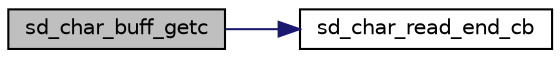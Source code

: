 digraph "sd_char_buff_getc"
{
  edge [fontname="Helvetica",fontsize="10",labelfontname="Helvetica",labelfontsize="10"];
  node [fontname="Helvetica",fontsize="10",shape=record];
  rankdir="LR";
  Node2 [label="sd_char_buff_getc",height=0.2,width=0.4,color="black", fillcolor="grey75", style="filled", fontcolor="black"];
  Node2 -> Node3 [color="midnightblue",fontsize="10",style="solid",fontname="Helvetica"];
  Node3 [label="sd_char_read_end_cb",height=0.2,width=0.4,color="black", fillcolor="white", style="filled",URL="$group___s_d___buffer___functions.html#ga0c63bf277b3d8da1bff703815f5b9f3c",tooltip="Read Command End Callback User defined function executed when a read operation is completed..."];
}
